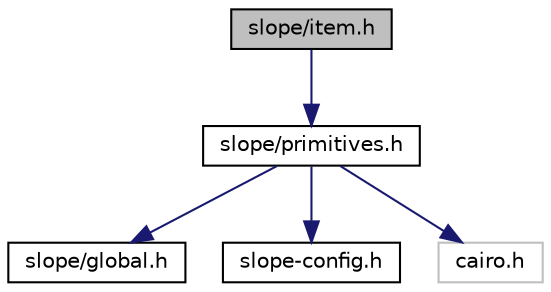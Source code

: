 digraph "slope/item.h"
{
  edge [fontname="Helvetica",fontsize="10",labelfontname="Helvetica",labelfontsize="10"];
  node [fontname="Helvetica",fontsize="10",shape=record];
  Node1 [label="slope/item.h",height=0.2,width=0.4,color="black", fillcolor="grey75", style="filled", fontcolor="black"];
  Node1 -> Node2 [color="midnightblue",fontsize="10",style="solid"];
  Node2 [label="slope/primitives.h",height=0.2,width=0.4,color="black", fillcolor="white", style="filled",URL="$primitives_8h.html"];
  Node2 -> Node3 [color="midnightblue",fontsize="10",style="solid"];
  Node3 [label="slope/global.h",height=0.2,width=0.4,color="black", fillcolor="white", style="filled",URL="$global_8h_source.html"];
  Node2 -> Node4 [color="midnightblue",fontsize="10",style="solid"];
  Node4 [label="slope-config.h",height=0.2,width=0.4,color="black", fillcolor="white", style="filled",URL="$slope-config_8h_source.html"];
  Node2 -> Node5 [color="midnightblue",fontsize="10",style="solid"];
  Node5 [label="cairo.h",height=0.2,width=0.4,color="grey75", fillcolor="white", style="filled"];
}
